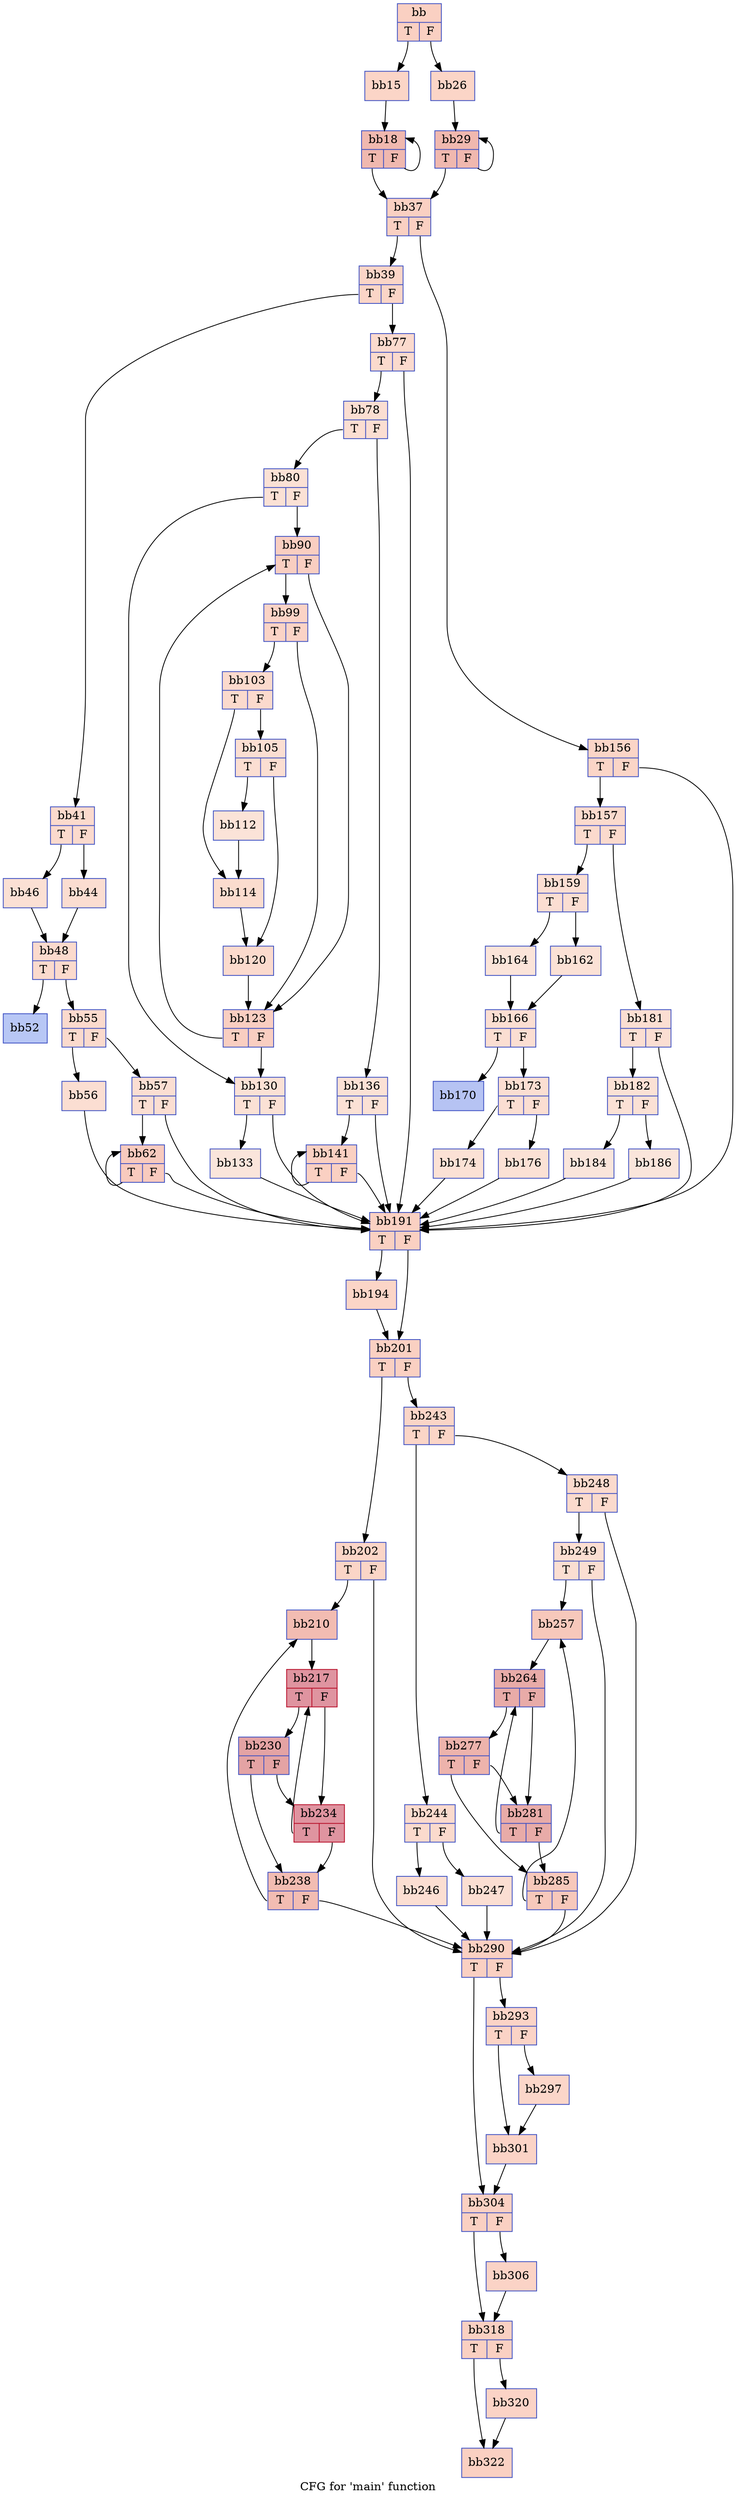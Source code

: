 digraph "CFG for 'main' function" {
	label="CFG for 'main' function";

	Node0x52bd970 [shape=record,color="#3d50c3ff", style=filled, fillcolor="#f3947570",label="{bb|{<s0>T|<s1>F}}"];
	Node0x52bd970:s0 -> Node0x52bf970;
	Node0x52bd970:s1 -> Node0x52bfa40;
	Node0x52bf970 [shape=record,color="#3d50c3ff", style=filled, fillcolor="#f5a08170",label="{bb15}"];
	Node0x52bf970 -> Node0x52bfeb0;
	Node0x52bfeb0 [shape=record,color="#3d50c3ff", style=filled, fillcolor="#dc5d4a70",label="{bb18|{<s0>T|<s1>F}}"];
	Node0x52bfeb0:s0 -> Node0x52c0730;
	Node0x52bfeb0:s1 -> Node0x52bfeb0;
	Node0x52bfa40 [shape=record,color="#3d50c3ff", style=filled, fillcolor="#f5a08170",label="{bb26}"];
	Node0x52bfa40 -> Node0x52c0af0;
	Node0x52c0af0 [shape=record,color="#3d50c3ff", style=filled, fillcolor="#dc5d4a70",label="{bb29|{<s0>T|<s1>F}}"];
	Node0x52c0af0:s0 -> Node0x52c0730;
	Node0x52c0af0:s1 -> Node0x52c0af0;
	Node0x52c0730 [shape=record,color="#3d50c3ff", style=filled, fillcolor="#f3947570",label="{bb37|{<s0>T|<s1>F}}"];
	Node0x52c0730:s0 -> Node0x52c15b0;
	Node0x52c0730:s1 -> Node0x52c1620;
	Node0x52c15b0 [shape=record,color="#3d50c3ff", style=filled, fillcolor="#f5a08170",label="{bb39|{<s0>T|<s1>F}}"];
	Node0x52c15b0:s0 -> Node0x52c1810;
	Node0x52c15b0:s1 -> Node0x52c1880;
	Node0x52c1810 [shape=record,color="#3d50c3ff", style=filled, fillcolor="#f7ac8e70",label="{bb41|{<s0>T|<s1>F}}"];
	Node0x52c1810:s0 -> Node0x52c1df0;
	Node0x52c1810:s1 -> Node0x52c24e0;
	Node0x52c24e0 [shape=record,color="#3d50c3ff", style=filled, fillcolor="#f7b39670",label="{bb44}"];
	Node0x52c24e0 -> Node0x52c2920;
	Node0x52c1df0 [shape=record,color="#3d50c3ff", style=filled, fillcolor="#f7b99e70",label="{bb46}"];
	Node0x52c1df0 -> Node0x52c2920;
	Node0x52c2920 [shape=record,color="#3d50c3ff", style=filled, fillcolor="#f7ac8e70",label="{bb48|{<s0>T|<s1>F}}"];
	Node0x52c2920:s0 -> Node0x52c2cf0;
	Node0x52c2920:s1 -> Node0x52c2d60;
	Node0x52c2cf0 [shape=record,color="#3d50c3ff", style=filled, fillcolor="#5f7fe870",label="{bb52}"];
	Node0x52c2d60 [shape=record,color="#3d50c3ff", style=filled, fillcolor="#f7ac8e70",label="{bb55|{<s0>T|<s1>F}}"];
	Node0x52c2d60:s0 -> Node0x52c3520;
	Node0x52c2d60:s1 -> Node0x52c3570;
	Node0x52c3520 [shape=record,color="#3d50c3ff", style=filled, fillcolor="#f7b59970",label="{bb56}"];
	Node0x52c3520 -> Node0x52c36f0;
	Node0x52c3570 [shape=record,color="#3d50c3ff", style=filled, fillcolor="#f7b59970",label="{bb57|{<s0>T|<s1>F}}"];
	Node0x52c3570:s0 -> Node0x52c3f30;
	Node0x52c3570:s1 -> Node0x52c36f0;
	Node0x52c3f30 [shape=record,color="#3d50c3ff", style=filled, fillcolor="#ef886b70",label="{bb62|{<s0>T|<s1>F}}"];
	Node0x52c3f30:s0 -> Node0x52c3f30;
	Node0x52c3f30:s1 -> Node0x52c36f0;
	Node0x52c1880 [shape=record,color="#3d50c3ff", style=filled, fillcolor="#f7ac8e70",label="{bb77|{<s0>T|<s1>F}}"];
	Node0x52c1880:s0 -> Node0x52c4ea0;
	Node0x52c1880:s1 -> Node0x52c36f0;
	Node0x52c4ea0 [shape=record,color="#3d50c3ff", style=filled, fillcolor="#f7b59970",label="{bb78|{<s0>T|<s1>F}}"];
	Node0x52c4ea0:s0 -> Node0x52c5160;
	Node0x52c4ea0:s1 -> Node0x52c51d0;
	Node0x52c5160 [shape=record,color="#3d50c3ff", style=filled, fillcolor="#f7bca170",label="{bb80|{<s0>T|<s1>F}}"];
	Node0x52c5160:s0 -> Node0x52c6100;
	Node0x52c5160:s1 -> Node0x52c6170;
	Node0x52c6170 [shape=record,color="#3d50c3ff", style=filled, fillcolor="#f2907270",label="{bb90|{<s0>T|<s1>F}}"];
	Node0x52c6170:s0 -> Node0x52c7460;
	Node0x52c6170:s1 -> Node0x52c1fc0;
	Node0x52c7460 [shape=record,color="#3d50c3ff", style=filled, fillcolor="#f59c7d70",label="{bb99|{<s0>T|<s1>F}}"];
	Node0x52c7460:s0 -> Node0x52c77f0;
	Node0x52c7460:s1 -> Node0x52c1fc0;
	Node0x52c77f0 [shape=record,color="#3d50c3ff", style=filled, fillcolor="#f7ac8e70",label="{bb103|{<s0>T|<s1>F}}"];
	Node0x52c77f0:s0 -> Node0x52c79c0;
	Node0x52c77f0:s1 -> Node0x52c7a30;
	Node0x52c7a30 [shape=record,color="#3d50c3ff", style=filled, fillcolor="#f7b59970",label="{bb105|{<s0>T|<s1>F}}"];
	Node0x52c7a30:s0 -> Node0x52c80d0;
	Node0x52c7a30:s1 -> Node0x52c8140;
	Node0x52c80d0 [shape=record,color="#3d50c3ff", style=filled, fillcolor="#f6bfa670",label="{bb112}"];
	Node0x52c80d0 -> Node0x52c79c0;
	Node0x52c79c0 [shape=record,color="#3d50c3ff", style=filled, fillcolor="#f7af9170",label="{bb114}"];
	Node0x52c79c0 -> Node0x52c8140;
	Node0x52c8140 [shape=record,color="#3d50c3ff", style=filled, fillcolor="#f7ac8e70",label="{bb120}"];
	Node0x52c8140 -> Node0x52c1fc0;
	Node0x52c1fc0 [shape=record,color="#3d50c3ff", style=filled, fillcolor="#f2907270",label="{bb123|{<s0>T|<s1>F}}"];
	Node0x52c1fc0:s0 -> Node0x52c6170;
	Node0x52c1fc0:s1 -> Node0x52c6100;
	Node0x52c6100 [shape=record,color="#3d50c3ff", style=filled, fillcolor="#f7bca170",label="{bb130|{<s0>T|<s1>F}}"];
	Node0x52c6100:s0 -> Node0x52b9290;
	Node0x52c6100:s1 -> Node0x52c36f0;
	Node0x52b9290 [shape=record,color="#3d50c3ff", style=filled, fillcolor="#f4c5ad70",label="{bb133}"];
	Node0x52b9290 -> Node0x52c36f0;
	Node0x52c51d0 [shape=record,color="#3d50c3ff", style=filled, fillcolor="#f7bca170",label="{bb136|{<s0>T|<s1>F}}"];
	Node0x52c51d0:s0 -> Node0x52b9990;
	Node0x52c51d0:s1 -> Node0x52c36f0;
	Node0x52b9990 [shape=record,color="#3d50c3ff", style=filled, fillcolor="#f3947570",label="{bb141|{<s0>T|<s1>F}}"];
	Node0x52b9990:s0 -> Node0x52b9990;
	Node0x52b9990:s1 -> Node0x52c36f0;
	Node0x52c1620 [shape=record,color="#3d50c3ff", style=filled, fillcolor="#f5a08170",label="{bb156|{<s0>T|<s1>F}}"];
	Node0x52c1620:s0 -> Node0x52ba5d0;
	Node0x52c1620:s1 -> Node0x52c36f0;
	Node0x52ba5d0 [shape=record,color="#3d50c3ff", style=filled, fillcolor="#f7ac8e70",label="{bb157|{<s0>T|<s1>F}}"];
	Node0x52ba5d0:s0 -> Node0x52ba7c0;
	Node0x52ba5d0:s1 -> Node0x52ba830;
	Node0x52ba7c0 [shape=record,color="#3d50c3ff", style=filled, fillcolor="#f7b59970",label="{bb159|{<s0>T|<s1>F}}"];
	Node0x52ba7c0:s0 -> Node0x52bc110;
	Node0x52ba7c0:s1 -> Node0x52bc180;
	Node0x52bc180 [shape=record,color="#3d50c3ff", style=filled, fillcolor="#f7bca170",label="{bb162}"];
	Node0x52bc180 -> Node0x52bc410;
	Node0x52bc110 [shape=record,color="#3d50c3ff", style=filled, fillcolor="#f5c1a970",label="{bb164}"];
	Node0x52bc110 -> Node0x52bc410;
	Node0x52bc410 [shape=record,color="#3d50c3ff", style=filled, fillcolor="#f7b59970",label="{bb166|{<s0>T|<s1>F}}"];
	Node0x52bc410:s0 -> Node0x52bc780;
	Node0x52bc410:s1 -> Node0x52bc7f0;
	Node0x52bc780 [shape=record,color="#3d50c3ff", style=filled, fillcolor="#5977e370",label="{bb170}"];
	Node0x52bc7f0 [shape=record,color="#3d50c3ff", style=filled, fillcolor="#f7b59970",label="{bb173|{<s0>T|<s1>F}}"];
	Node0x52bc7f0:s0 -> Node0x52d01e0;
	Node0x52bc7f0:s1 -> Node0x52d0280;
	Node0x52d01e0 [shape=record,color="#3d50c3ff", style=filled, fillcolor="#f7bca170",label="{bb174}"];
	Node0x52d01e0 -> Node0x52c36f0;
	Node0x52d0280 [shape=record,color="#3d50c3ff", style=filled, fillcolor="#f7bca170",label="{bb176}"];
	Node0x52d0280 -> Node0x52c36f0;
	Node0x52ba830 [shape=record,color="#3d50c3ff", style=filled, fillcolor="#f7b59970",label="{bb181|{<s0>T|<s1>F}}"];
	Node0x52ba830:s0 -> Node0x52d0b10;
	Node0x52ba830:s1 -> Node0x52c36f0;
	Node0x52d0b10 [shape=record,color="#3d50c3ff", style=filled, fillcolor="#f7bca170",label="{bb182|{<s0>T|<s1>F}}"];
	Node0x52d0b10:s0 -> Node0x52d0d90;
	Node0x52d0b10:s1 -> Node0x52d0de0;
	Node0x52d0d90 [shape=record,color="#3d50c3ff", style=filled, fillcolor="#f4c5ad70",label="{bb184}"];
	Node0x52d0d90 -> Node0x52c36f0;
	Node0x52d0de0 [shape=record,color="#3d50c3ff", style=filled, fillcolor="#f4c5ad70",label="{bb186}"];
	Node0x52d0de0 -> Node0x52c36f0;
	Node0x52c36f0 [shape=record,color="#3d50c3ff", style=filled, fillcolor="#f3947570",label="{bb191|{<s0>T|<s1>F}}"];
	Node0x52c36f0:s0 -> Node0x52c69b0;
	Node0x52c36f0:s1 -> Node0x52c6a20;
	Node0x52c69b0 [shape=record,color="#3d50c3ff", style=filled, fillcolor="#f5a08170",label="{bb194}"];
	Node0x52c69b0 -> Node0x52c6a20;
	Node0x52c6a20 [shape=record,color="#3d50c3ff", style=filled, fillcolor="#f3947570",label="{bb201|{<s0>T|<s1>F}}"];
	Node0x52c6a20:s0 -> Node0x52d2fc0;
	Node0x52c6a20:s1 -> Node0x52d3010;
	Node0x52d2fc0 [shape=record,color="#3d50c3ff", style=filled, fillcolor="#f5a08170",label="{bb202|{<s0>T|<s1>F}}"];
	Node0x52d2fc0:s0 -> Node0x52d3610;
	Node0x52d2fc0:s1 -> Node0x52d3680;
	Node0x52d3610 [shape=record,color="#3d50c3ff", style=filled, fillcolor="#e1675170",label="{bb210}"];
	Node0x52d3610 -> Node0x52a3a60;
	Node0x52a3a60 [shape=record,color="#b70d28ff", style=filled, fillcolor="#b70d2870",label="{bb217|{<s0>T|<s1>F}}"];
	Node0x52a3a60:s0 -> Node0x52d5cb0;
	Node0x52a3a60:s1 -> Node0x52a3bf0;
	Node0x52d5cb0 [shape=record,color="#3d50c3ff", style=filled, fillcolor="#c32e3170",label="{bb230|{<s0>T|<s1>F}}"];
	Node0x52d5cb0:s0 -> Node0x52d3820;
	Node0x52d5cb0:s1 -> Node0x52a3bf0;
	Node0x52a3bf0 [shape=record,color="#b70d28ff", style=filled, fillcolor="#b70d2870",label="{bb234|{<s0>T|<s1>F}}"];
	Node0x52a3bf0:s0 -> Node0x52a3a60;
	Node0x52a3bf0:s1 -> Node0x52d3820;
	Node0x52d3820 [shape=record,color="#3d50c3ff", style=filled, fillcolor="#e1675170",label="{bb238|{<s0>T|<s1>F}}"];
	Node0x52d3820:s0 -> Node0x52d3610;
	Node0x52d3820:s1 -> Node0x52d3680;
	Node0x52d3010 [shape=record,color="#3d50c3ff", style=filled, fillcolor="#f5a08170",label="{bb243|{<s0>T|<s1>F}}"];
	Node0x52d3010:s0 -> Node0x52d67c0;
	Node0x52d3010:s1 -> Node0x52d6830;
	Node0x52d67c0 [shape=record,color="#3d50c3ff", style=filled, fillcolor="#f7ac8e70",label="{bb244|{<s0>T|<s1>F}}"];
	Node0x52d67c0:s0 -> Node0x52d69e0;
	Node0x52d67c0:s1 -> Node0x52d6a50;
	Node0x52d69e0 [shape=record,color="#3d50c3ff", style=filled, fillcolor="#f7b59970",label="{bb246}"];
	Node0x52d69e0 -> Node0x52d3680;
	Node0x52d6a50 [shape=record,color="#3d50c3ff", style=filled, fillcolor="#f7b59970",label="{bb247}"];
	Node0x52d6a50 -> Node0x52d3680;
	Node0x52d6830 [shape=record,color="#3d50c3ff", style=filled, fillcolor="#f7ac8e70",label="{bb248|{<s0>T|<s1>F}}"];
	Node0x52d6830:s0 -> Node0x52d6f10;
	Node0x52d6830:s1 -> Node0x52d3680;
	Node0x52d6f10 [shape=record,color="#3d50c3ff", style=filled, fillcolor="#f7b59970",label="{bb249|{<s0>T|<s1>F}}"];
	Node0x52d6f10:s0 -> Node0x52d74f0;
	Node0x52d6f10:s1 -> Node0x52d3680;
	Node0x52d74f0 [shape=record,color="#3d50c3ff", style=filled, fillcolor="#ed836670",label="{bb257}"];
	Node0x52d74f0 -> Node0x52d7a90;
	Node0x52d7a90 [shape=record,color="#3d50c3ff", style=filled, fillcolor="#cc403a70",label="{bb264|{<s0>T|<s1>F}}"];
	Node0x52d7a90:s0 -> Node0x52d8620;
	Node0x52d7a90:s1 -> Node0x52d7c20;
	Node0x52d8620 [shape=record,color="#3d50c3ff", style=filled, fillcolor="#d6524470",label="{bb277|{<s0>T|<s1>F}}"];
	Node0x52d8620:s0 -> Node0x52d7630;
	Node0x52d8620:s1 -> Node0x52d7c20;
	Node0x52d7c20 [shape=record,color="#3d50c3ff", style=filled, fillcolor="#cc403a70",label="{bb281|{<s0>T|<s1>F}}"];
	Node0x52d7c20:s0 -> Node0x52d7a90;
	Node0x52d7c20:s1 -> Node0x52d7630;
	Node0x52d7630 [shape=record,color="#3d50c3ff", style=filled, fillcolor="#ed836670",label="{bb285|{<s0>T|<s1>F}}"];
	Node0x52d7630:s0 -> Node0x52d74f0;
	Node0x52d7630:s1 -> Node0x52d3680;
	Node0x52d3680 [shape=record,color="#3d50c3ff", style=filled, fillcolor="#f3947570",label="{bb290|{<s0>T|<s1>F}}"];
	Node0x52d3680:s0 -> Node0x52d9cd0;
	Node0x52d3680:s1 -> Node0x52d9d40;
	Node0x52d9d40 [shape=record,color="#3d50c3ff", style=filled, fillcolor="#f59c7d70",label="{bb293|{<s0>T|<s1>F}}"];
	Node0x52d9d40:s0 -> Node0x52da080;
	Node0x52d9d40:s1 -> Node0x52da0f0;
	Node0x52da0f0 [shape=record,color="#3d50c3ff", style=filled, fillcolor="#f6a38570",label="{bb297}"];
	Node0x52da0f0 -> Node0x52da080;
	Node0x52da080 [shape=record,color="#3d50c3ff", style=filled, fillcolor="#f59c7d70",label="{bb301}"];
	Node0x52da080 -> Node0x52d9cd0;
	Node0x52d9cd0 [shape=record,color="#3d50c3ff", style=filled, fillcolor="#f3947570",label="{bb304|{<s0>T|<s1>F}}"];
	Node0x52d9cd0:s0 -> Node0x52dabe0;
	Node0x52d9cd0:s1 -> Node0x52dac50;
	Node0x52dac50 [shape=record,color="#3d50c3ff", style=filled, fillcolor="#f59c7d70",label="{bb306}"];
	Node0x52dac50 -> Node0x52dabe0;
	Node0x52dabe0 [shape=record,color="#3d50c3ff", style=filled, fillcolor="#f3947570",label="{bb318|{<s0>T|<s1>F}}"];
	Node0x52dabe0:s0 -> Node0x52dcbb0;
	Node0x52dabe0:s1 -> Node0x52dcc20;
	Node0x52dcc20 [shape=record,color="#3d50c3ff", style=filled, fillcolor="#f59c7d70",label="{bb320}"];
	Node0x52dcc20 -> Node0x52dcbb0;
	Node0x52dcbb0 [shape=record,color="#3d50c3ff", style=filled, fillcolor="#f3947570",label="{bb322}"];
}
